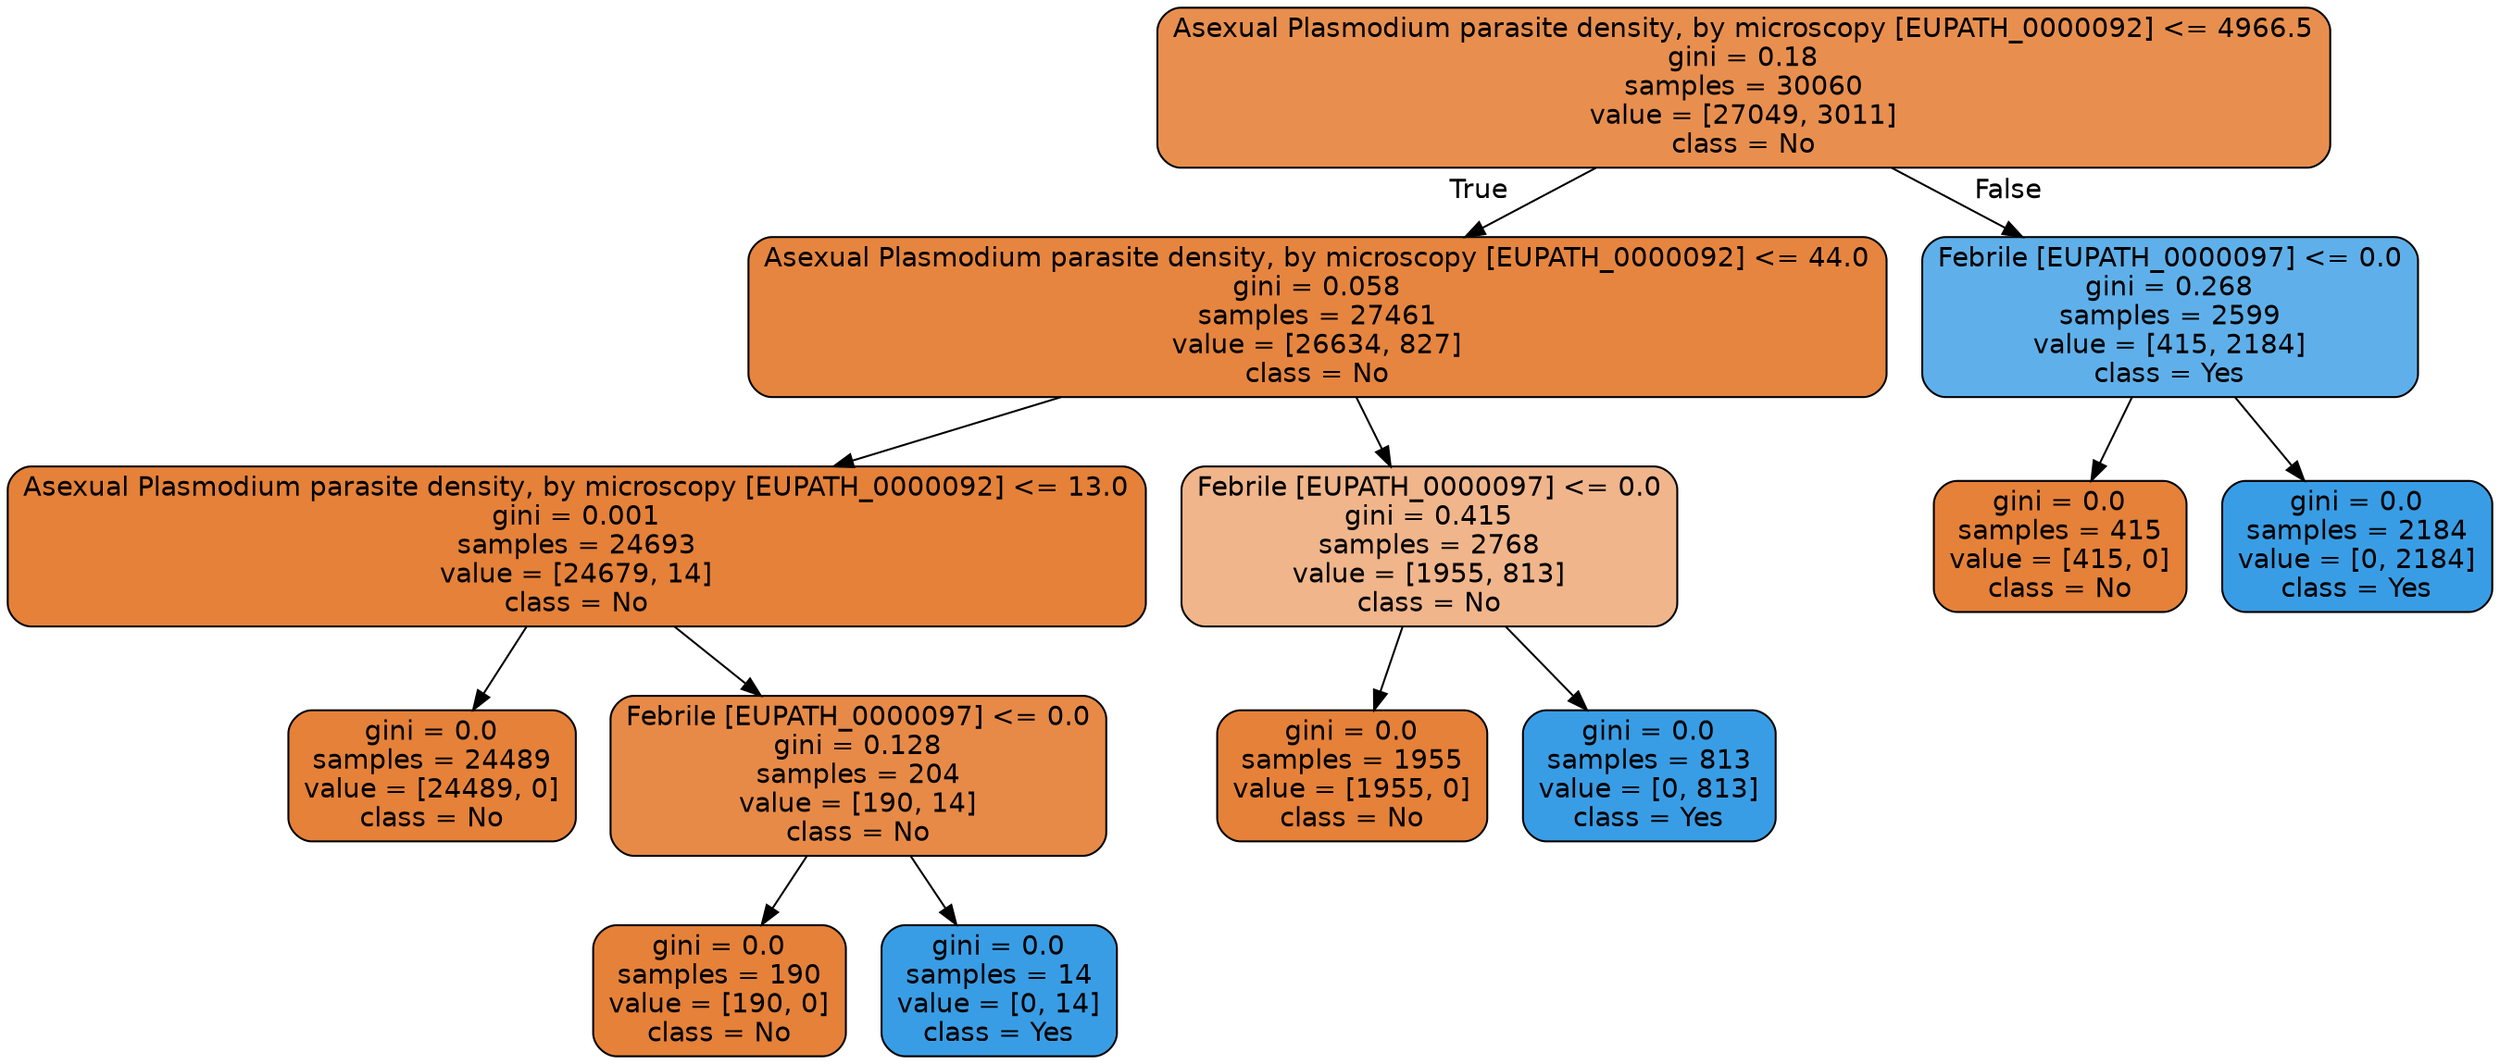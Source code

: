digraph Tree {
node [shape=box, style="filled, rounded", color="black", fontname=helvetica] ;
edge [fontname=helvetica] ;
0 [label="Asexual Plasmodium parasite density, by microscopy [EUPATH_0000092] <= 4966.5\ngini = 0.18\nsamples = 30060\nvalue = [27049, 3011]\nclass = No", fillcolor="#e88f4f"] ;
1 [label="Asexual Plasmodium parasite density, by microscopy [EUPATH_0000092] <= 44.0\ngini = 0.058\nsamples = 27461\nvalue = [26634, 827]\nclass = No", fillcolor="#e6853f"] ;
0 -> 1 [labeldistance=2.5, labelangle=45, headlabel="True"] ;
2 [label="Asexual Plasmodium parasite density, by microscopy [EUPATH_0000092] <= 13.0\ngini = 0.001\nsamples = 24693\nvalue = [24679, 14]\nclass = No", fillcolor="#e58139"] ;
1 -> 2 ;
3 [label="gini = 0.0\nsamples = 24489\nvalue = [24489, 0]\nclass = No", fillcolor="#e58139"] ;
2 -> 3 ;
4 [label="Febrile [EUPATH_0000097] <= 0.0\ngini = 0.128\nsamples = 204\nvalue = [190, 14]\nclass = No", fillcolor="#e78a48"] ;
2 -> 4 ;
5 [label="gini = 0.0\nsamples = 190\nvalue = [190, 0]\nclass = No", fillcolor="#e58139"] ;
4 -> 5 ;
6 [label="gini = 0.0\nsamples = 14\nvalue = [0, 14]\nclass = Yes", fillcolor="#399de5"] ;
4 -> 6 ;
7 [label="Febrile [EUPATH_0000097] <= 0.0\ngini = 0.415\nsamples = 2768\nvalue = [1955, 813]\nclass = No", fillcolor="#f0b58b"] ;
1 -> 7 ;
8 [label="gini = 0.0\nsamples = 1955\nvalue = [1955, 0]\nclass = No", fillcolor="#e58139"] ;
7 -> 8 ;
9 [label="gini = 0.0\nsamples = 813\nvalue = [0, 813]\nclass = Yes", fillcolor="#399de5"] ;
7 -> 9 ;
10 [label="Febrile [EUPATH_0000097] <= 0.0\ngini = 0.268\nsamples = 2599\nvalue = [415, 2184]\nclass = Yes", fillcolor="#5fb0ea"] ;
0 -> 10 [labeldistance=2.5, labelangle=-45, headlabel="False"] ;
11 [label="gini = 0.0\nsamples = 415\nvalue = [415, 0]\nclass = No", fillcolor="#e58139"] ;
10 -> 11 ;
12 [label="gini = 0.0\nsamples = 2184\nvalue = [0, 2184]\nclass = Yes", fillcolor="#399de5"] ;
10 -> 12 ;
}